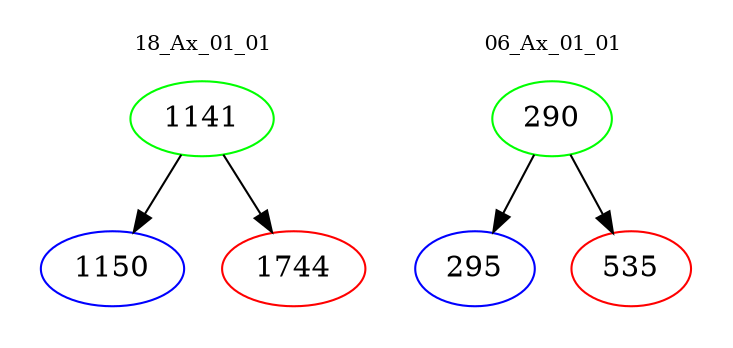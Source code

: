 digraph{
subgraph cluster_0 {
color = white
label = "18_Ax_01_01";
fontsize=10;
T0_1141 [label="1141", color="green"]
T0_1141 -> T0_1150 [color="black"]
T0_1150 [label="1150", color="blue"]
T0_1141 -> T0_1744 [color="black"]
T0_1744 [label="1744", color="red"]
}
subgraph cluster_1 {
color = white
label = "06_Ax_01_01";
fontsize=10;
T1_290 [label="290", color="green"]
T1_290 -> T1_295 [color="black"]
T1_295 [label="295", color="blue"]
T1_290 -> T1_535 [color="black"]
T1_535 [label="535", color="red"]
}
}
